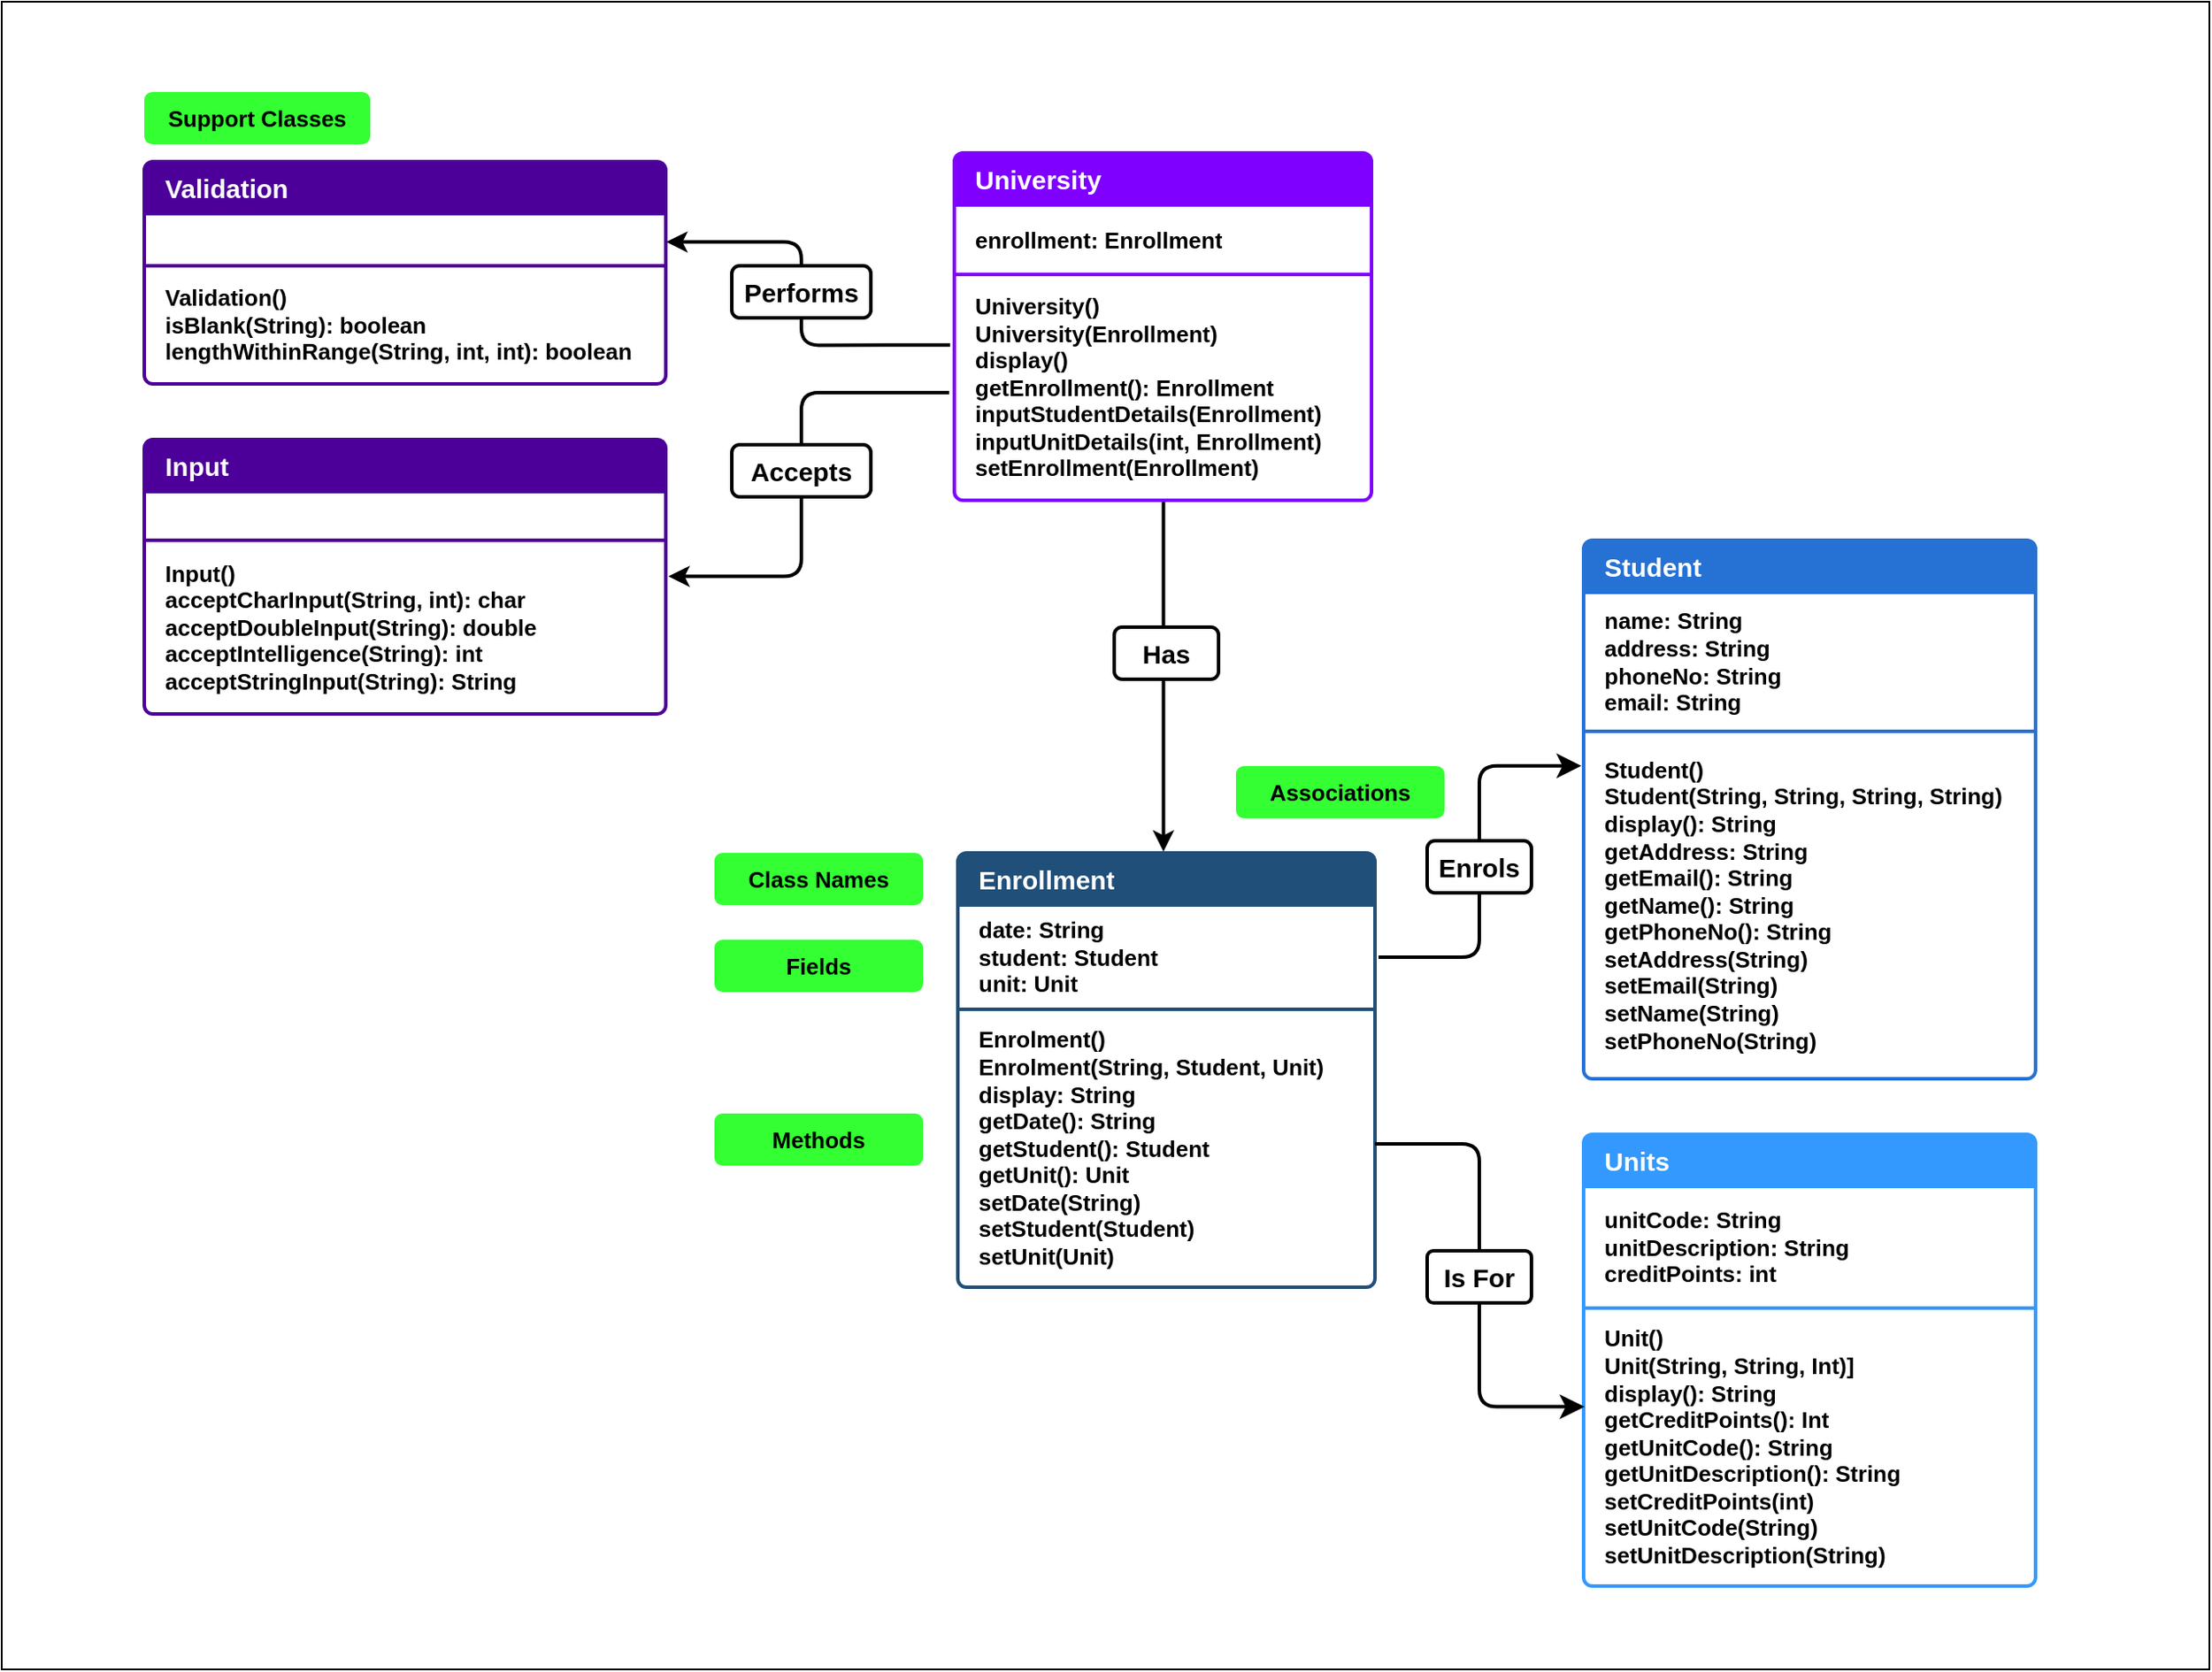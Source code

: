 <mxfile version="24.7.17">
  <diagram name="Page-1" id="dSvuV1CNV-9eOFvfghRx">
    <mxGraphModel dx="2074" dy="1244" grid="1" gridSize="10" guides="1" tooltips="1" connect="1" arrows="1" fold="1" page="1" pageScale="1" pageWidth="850" pageHeight="1100" math="0" shadow="0">
      <root>
        <mxCell id="0" />
        <mxCell id="1" parent="0" />
        <mxCell id="XH4O_Xo0e676Nhpj7tfd-2" style="edgeStyle=orthogonalEdgeStyle;rounded=1;orthogonalLoop=1;jettySize=auto;html=1;entryX=0.493;entryY=-0.024;entryDx=0;entryDy=0;entryPerimeter=0;curved=0;strokeWidth=2;" edge="1" parent="1" source="1uZrqkp9j0-TrwcevpsD-4" target="y66Isht47EPB-E9qdgSM-8">
          <mxGeometry relative="1" as="geometry">
            <Array as="points">
              <mxPoint x="708" y="363" />
            </Array>
          </mxGeometry>
        </mxCell>
        <mxCell id="y66Isht47EPB-E9qdgSM-59" value="" style="group;fillColor=none;" parent="1" vertex="1" connectable="0">
          <mxGeometry x="590" y="380" width="620" height="602" as="geometry" />
        </mxCell>
        <mxCell id="y66Isht47EPB-E9qdgSM-7" value="" style="swimlane;fontStyle=1;childLayout=stackLayout;horizontal=1;startSize=0;horizontalStack=0;resizeParent=1;resizeParentMax=0;resizeLast=0;collapsible=0;marginBottom=0;whiteSpace=wrap;html=1;strokeColor=none;fillColor=none;strokeWidth=2;labelPadding=0;labelBorderColor=none;fontSize=13;shadow=0;perimeterSpacing=0;swimlaneLine=0;" parent="y66Isht47EPB-E9qdgSM-59" vertex="1">
          <mxGeometry y="180" width="240" height="250" as="geometry" />
        </mxCell>
        <mxCell id="y66Isht47EPB-E9qdgSM-8" value="Enrollment" style="text;strokeColor=#214f79;fillColor=#204f79;align=left;verticalAlign=middle;spacingLeft=10;spacingRight=10;overflow=hidden;points=[[0,0.5],[1,0.5]];portConstraint=eastwest;rotatable=0;whiteSpace=wrap;html=1;shape=mxgraph.bootstrap.topButton;rSize=5;fontColor=#ffffff;labelBackgroundColor=none;fontSize=15;fontStyle=1;fontFamily=Helvetica;strokeWidth=2;labelPadding=0;labelBorderColor=none;shadow=0;perimeterSpacing=0;swimlaneLine=0;" parent="y66Isht47EPB-E9qdgSM-7" vertex="1">
          <mxGeometry width="240" height="30" as="geometry" />
        </mxCell>
        <mxCell id="y66Isht47EPB-E9qdgSM-9" value="date: String&lt;div style=&quot;font-size: 13px;&quot;&gt;student: Student&lt;/div&gt;&lt;div style=&quot;font-size: 13px;&quot;&gt;unit: Unit&lt;/div&gt;" style="text;strokeColor=#214f79;fillColor=#FFFFFF;align=left;verticalAlign=middle;spacingLeft=10;spacingRight=10;overflow=hidden;points=[[0,0.5],[1,0.5]];portConstraint=eastwest;rotatable=0;whiteSpace=wrap;html=1;rSize=5;fontColor=#000000;strokeWidth=2;labelPadding=0;labelBorderColor=none;fontSize=13;fontStyle=1;shadow=0;perimeterSpacing=0;swimlaneLine=0;" parent="y66Isht47EPB-E9qdgSM-7" vertex="1">
          <mxGeometry y="30" width="240" height="60" as="geometry" />
        </mxCell>
        <mxCell id="y66Isht47EPB-E9qdgSM-12" value="Enrolment()&lt;div style=&quot;font-size: 13px;&quot;&gt;Enrolment(String, Student, Unit)&lt;/div&gt;&lt;div style=&quot;font-size: 13px;&quot;&gt;display: String&lt;/div&gt;&lt;div style=&quot;font-size: 13px;&quot;&gt;getDate(): String&lt;/div&gt;&lt;div style=&quot;font-size: 13px;&quot;&gt;getStudent(): Student&lt;/div&gt;&lt;div style=&quot;font-size: 13px;&quot;&gt;getUnit(): Unit&lt;/div&gt;&lt;div style=&quot;font-size: 13px;&quot;&gt;setDate(String)&lt;/div&gt;&lt;div style=&quot;font-size: 13px;&quot;&gt;setStudent(Student)&lt;/div&gt;&lt;div style=&quot;font-size: 13px;&quot;&gt;setUnit(Unit)&lt;/div&gt;" style="text;strokeColor=#214f79;fillColor=#FFFFFF;align=left;verticalAlign=middle;spacingLeft=10;spacingRight=10;overflow=hidden;points=[[0,0.5],[1,0.5]];portConstraint=eastwest;rotatable=0;whiteSpace=wrap;html=1;shape=mxgraph.bootstrap.bottomButton;rSize=5;fontColor=#000000;strokeWidth=2;labelPadding=0;labelBorderColor=none;fontSize=13;fontStyle=1;shadow=0;perimeterSpacing=0;swimlaneLine=0;" parent="y66Isht47EPB-E9qdgSM-7" vertex="1">
          <mxGeometry y="90" width="240" height="160" as="geometry" />
        </mxCell>
        <mxCell id="y66Isht47EPB-E9qdgSM-31" value="" style="swimlane;fontStyle=1;childLayout=stackLayout;horizontal=1;startSize=0;horizontalStack=0;resizeParent=1;resizeParentMax=0;resizeLast=0;collapsible=0;marginBottom=0;whiteSpace=wrap;html=1;strokeColor=none;fillColor=none;strokeWidth=2;labelPadding=0;labelBorderColor=none;fontSize=13;shadow=0;perimeterSpacing=0;swimlaneLine=0;" parent="y66Isht47EPB-E9qdgSM-59" vertex="1">
          <mxGeometry x="360" width="260" height="310" as="geometry" />
        </mxCell>
        <mxCell id="y66Isht47EPB-E9qdgSM-32" value="Student" style="text;strokeColor=#2671d4;fillColor=#2571d4;align=left;verticalAlign=middle;spacingLeft=10;spacingRight=10;overflow=hidden;points=[[0,0.5],[1,0.5]];portConstraint=eastwest;rotatable=0;whiteSpace=wrap;html=1;shape=mxgraph.bootstrap.topButton;rSize=5;fontColor=#ffffff;labelBackgroundColor=none;fontSize=15;fontStyle=1;fontFamily=Helvetica;strokeWidth=2;labelPadding=0;labelBorderColor=none;shadow=0;perimeterSpacing=0;swimlaneLine=0;" parent="y66Isht47EPB-E9qdgSM-31" vertex="1">
          <mxGeometry width="260" height="30" as="geometry" />
        </mxCell>
        <mxCell id="y66Isht47EPB-E9qdgSM-33" value="name: String&lt;div&gt;address: String&lt;/div&gt;&lt;div&gt;phoneNo: String&lt;/div&gt;&lt;div&gt;email: String&lt;/div&gt;" style="text;strokeColor=#2671d4;fillColor=#FFFFFF;align=left;verticalAlign=middle;spacingLeft=10;spacingRight=10;overflow=hidden;points=[[0,0.5],[1,0.5]];portConstraint=eastwest;rotatable=0;whiteSpace=wrap;html=1;rSize=5;fontColor=#000000;strokeWidth=2;labelPadding=0;labelBorderColor=none;fontSize=13;fontStyle=1;shadow=0;perimeterSpacing=0;swimlaneLine=0;" parent="y66Isht47EPB-E9qdgSM-31" vertex="1">
          <mxGeometry y="30" width="260" height="80" as="geometry" />
        </mxCell>
        <mxCell id="y66Isht47EPB-E9qdgSM-34" value="Student()&lt;div&gt;Student(String, String, String, String)&lt;/div&gt;&lt;div&gt;display(): String&lt;/div&gt;&lt;div&gt;getAddress: String&lt;/div&gt;&lt;div&gt;getEmail(): String&lt;/div&gt;&lt;div&gt;getName(): String&lt;/div&gt;&lt;div&gt;getPhoneNo(): String&lt;/div&gt;&lt;div&gt;setAddress(String)&lt;/div&gt;&lt;div&gt;setEmail(String)&lt;/div&gt;&lt;div&gt;setName(String)&lt;/div&gt;&lt;div&gt;setPhoneNo(String)&lt;/div&gt;" style="text;strokeColor=#2671d4;fillColor=#FFFFFF;align=left;verticalAlign=middle;spacingLeft=10;spacingRight=10;overflow=hidden;points=[[0,0.5],[1,0.5]];portConstraint=eastwest;rotatable=0;whiteSpace=wrap;html=1;shape=mxgraph.bootstrap.bottomButton;rSize=5;fontColor=#000000;strokeWidth=2;labelPadding=0;labelBorderColor=none;fontSize=13;fontStyle=1;shadow=0;perimeterSpacing=0;swimlaneLine=0;" parent="y66Isht47EPB-E9qdgSM-31" vertex="1">
          <mxGeometry y="110" width="260" height="200" as="geometry" />
        </mxCell>
        <mxCell id="y66Isht47EPB-E9qdgSM-35" value="" style="swimlane;fontStyle=1;childLayout=stackLayout;horizontal=1;startSize=0;horizontalStack=0;resizeParent=1;resizeParentMax=0;resizeLast=0;collapsible=0;marginBottom=0;whiteSpace=wrap;html=1;strokeColor=none;fillColor=none;strokeWidth=2;labelPadding=0;labelBorderColor=none;fontSize=13;shadow=0;perimeterSpacing=0;swimlaneLine=0;" parent="y66Isht47EPB-E9qdgSM-59" vertex="1">
          <mxGeometry x="360" y="342" width="260" height="260" as="geometry" />
        </mxCell>
        <mxCell id="y66Isht47EPB-E9qdgSM-36" value="Units" style="text;strokeColor=#3399ff;fillColor=#3399FF;align=left;verticalAlign=middle;spacingLeft=10;spacingRight=10;overflow=hidden;points=[[0,0.5],[1,0.5]];portConstraint=eastwest;rotatable=0;whiteSpace=wrap;html=1;shape=mxgraph.bootstrap.topButton;rSize=5;fontColor=#ffffff;labelBackgroundColor=none;fontSize=15;fontStyle=1;fontFamily=Helvetica;strokeWidth=2;labelPadding=0;labelBorderColor=none;shadow=0;perimeterSpacing=0;swimlaneLine=0;" parent="y66Isht47EPB-E9qdgSM-35" vertex="1">
          <mxGeometry width="260" height="30" as="geometry" />
        </mxCell>
        <mxCell id="y66Isht47EPB-E9qdgSM-37" value="unitCode: String&lt;div&gt;unitDescription: String&lt;/div&gt;&lt;div&gt;creditPoints: int&lt;/div&gt;" style="text;strokeColor=#3399ff;fillColor=#FFFFFF;align=left;verticalAlign=middle;spacingLeft=10;spacingRight=10;overflow=hidden;points=[[0,0.5],[1,0.5]];portConstraint=eastwest;rotatable=0;whiteSpace=wrap;html=1;rSize=5;fontColor=#000000;strokeWidth=2;labelPadding=0;labelBorderColor=none;fontSize=13;fontStyle=1;shadow=0;perimeterSpacing=0;swimlaneLine=0;" parent="y66Isht47EPB-E9qdgSM-35" vertex="1">
          <mxGeometry y="30" width="260" height="70" as="geometry" />
        </mxCell>
        <mxCell id="y66Isht47EPB-E9qdgSM-38" value="Unit()&lt;div&gt;Unit(String, String, Int)]&lt;/div&gt;&lt;div&gt;display(): String&lt;/div&gt;&lt;div&gt;getCreditPoints(): Int&lt;/div&gt;&lt;div&gt;getUnitCode(): String&lt;/div&gt;&lt;div&gt;getUnitDescription(): String&lt;/div&gt;&lt;div&gt;setCreditPoints(int)&lt;/div&gt;&lt;div&gt;setUnitCode(String)&lt;/div&gt;&lt;div&gt;setUnitDescription(String)&lt;/div&gt;" style="text;strokeColor=#3399ff;fillColor=#FFFFFF;align=left;verticalAlign=middle;spacingLeft=10;spacingRight=10;overflow=hidden;points=[[0,0.5],[1,0.5]];portConstraint=eastwest;rotatable=0;whiteSpace=wrap;html=1;shape=mxgraph.bootstrap.bottomButton;rSize=5;fontColor=#000000;strokeWidth=2;labelPadding=0;labelBorderColor=none;fontSize=13;fontStyle=1;shadow=0;perimeterSpacing=0;swimlaneLine=0;" parent="y66Isht47EPB-E9qdgSM-35" vertex="1">
          <mxGeometry y="100" width="260" height="160" as="geometry" />
        </mxCell>
        <mxCell id="y66Isht47EPB-E9qdgSM-54" value="" style="edgeStyle=segmentEdgeStyle;endArrow=classic;html=1;curved=0;rounded=1;endSize=8;startSize=8;sourcePerimeterSpacing=0;targetPerimeterSpacing=0;fontSize=12;entryX=-0.005;entryY=0.419;entryDx=0;entryDy=0;strokeWidth=2;entryPerimeter=0;" parent="y66Isht47EPB-E9qdgSM-59" target="y66Isht47EPB-E9qdgSM-31" edge="1">
          <mxGeometry width="140" relative="1" as="geometry">
            <mxPoint x="242" y="240" as="sourcePoint" />
            <mxPoint x="340" y="410" as="targetPoint" />
            <Array as="points">
              <mxPoint x="300" y="240" />
              <mxPoint x="300" y="130" />
            </Array>
          </mxGeometry>
        </mxCell>
        <mxCell id="y66Isht47EPB-E9qdgSM-43" value="Enrols" style="text;strokeColor=default;fillColor=default;align=center;verticalAlign=middle;whiteSpace=wrap;rounded=1;fontSize=15;strokeWidth=2;fontStyle=1;labelBackgroundColor=default;gradientColor=none;imageHeight=22;" parent="y66Isht47EPB-E9qdgSM-59" vertex="1">
          <mxGeometry x="270" y="173" width="60" height="30" as="geometry" />
        </mxCell>
        <mxCell id="y66Isht47EPB-E9qdgSM-56" value="" style="edgeStyle=segmentEdgeStyle;endArrow=classic;html=1;curved=0;rounded=1;endSize=8;startSize=8;sourcePerimeterSpacing=0;targetPerimeterSpacing=0;fontSize=12;entryX=0.002;entryY=0.355;entryDx=0;entryDy=0;strokeWidth=2;entryPerimeter=0;" parent="y66Isht47EPB-E9qdgSM-59" target="y66Isht47EPB-E9qdgSM-38" edge="1">
          <mxGeometry width="140" relative="1" as="geometry">
            <mxPoint x="240" y="347.5" as="sourcePoint" />
            <mxPoint x="358" y="262.5" as="targetPoint" />
            <Array as="points">
              <mxPoint x="300" y="348" />
              <mxPoint x="300" y="499" />
            </Array>
          </mxGeometry>
        </mxCell>
        <mxCell id="y66Isht47EPB-E9qdgSM-44" value="Is For" style="text;strokeColor=default;fillColor=default;align=center;verticalAlign=middle;whiteSpace=wrap;rounded=1;fontSize=15;strokeWidth=2;fontStyle=1;labelBackgroundColor=default;gradientColor=none;arcSize=12;imageHeight=24;spacing=1;" parent="y66Isht47EPB-E9qdgSM-59" vertex="1">
          <mxGeometry x="270" y="409" width="60" height="30" as="geometry" />
        </mxCell>
        <mxCell id="7Wb6oGiZ9n-uL5kr2Mqo-4" value="Associations" style="rounded=1;whiteSpace=wrap;html=1;fillColor=#33FF33;fontColor=#000000;strokeColor=none;fontStyle=1;fontSize=13;imageHeight=24;" parent="y66Isht47EPB-E9qdgSM-59" vertex="1">
          <mxGeometry x="160" y="130" width="120" height="30" as="geometry" />
        </mxCell>
        <mxCell id="XH4O_Xo0e676Nhpj7tfd-3" value="Has" style="text;strokeColor=default;fillColor=default;align=center;verticalAlign=middle;whiteSpace=wrap;rounded=1;fontSize=15;strokeWidth=2;fontStyle=1;labelBackgroundColor=default;gradientColor=none;imageHeight=22;" vertex="1" parent="y66Isht47EPB-E9qdgSM-59">
          <mxGeometry x="90" y="50" width="60" height="30" as="geometry" />
        </mxCell>
        <mxCell id="7Wb6oGiZ9n-uL5kr2Mqo-1" value="Class Names" style="rounded=1;whiteSpace=wrap;html=1;fillColor=#33FF33;fontColor=#000000;strokeColor=none;fontStyle=1;fontSize=13;imageHeight=24;" parent="1" vertex="1">
          <mxGeometry x="450" y="560" width="120" height="30" as="geometry" />
        </mxCell>
        <mxCell id="7Wb6oGiZ9n-uL5kr2Mqo-2" value="Fields" style="rounded=1;whiteSpace=wrap;html=1;fillColor=#33FF33;fontColor=#000000;strokeColor=none;fontStyle=1;fontSize=13;imageHeight=24;" parent="1" vertex="1">
          <mxGeometry x="450" y="610" width="120" height="30" as="geometry" />
        </mxCell>
        <mxCell id="7Wb6oGiZ9n-uL5kr2Mqo-3" value="Methods" style="rounded=1;whiteSpace=wrap;html=1;fillColor=#33FF33;fontColor=#000000;strokeColor=none;fontStyle=1;fontSize=13;imageHeight=24;" parent="1" vertex="1">
          <mxGeometry x="450" y="710" width="120" height="30" as="geometry" />
        </mxCell>
        <mxCell id="1uZrqkp9j0-TrwcevpsD-2" value="University" style="text;strokeColor=#7F00FF;fillColor=#7F00FF;align=left;verticalAlign=middle;spacingLeft=10;spacingRight=10;overflow=hidden;points=[[0,0.5],[1,0.5]];portConstraint=eastwest;rotatable=0;whiteSpace=wrap;html=1;shape=mxgraph.bootstrap.topButton;rSize=5;fontColor=#ffffff;labelBackgroundColor=none;fontSize=15;fontStyle=1;fontFamily=Helvetica;strokeWidth=2;labelPadding=0;labelBorderColor=none;shadow=0;perimeterSpacing=0;swimlaneLine=0;container=0;" parent="1" vertex="1">
          <mxGeometry x="588" y="157" width="240" height="30" as="geometry" />
        </mxCell>
        <mxCell id="1uZrqkp9j0-TrwcevpsD-3" value="enrollment: Enrollment" style="text;strokeColor=#7F00FF;fillColor=#FFFFFF;align=left;verticalAlign=middle;spacingLeft=10;spacingRight=10;overflow=hidden;points=[[0,0.5],[1,0.5]];portConstraint=eastwest;rotatable=0;whiteSpace=wrap;html=1;rSize=5;fontColor=#000000;strokeWidth=2;labelPadding=0;labelBorderColor=none;fontSize=13;fontStyle=1;shadow=0;perimeterSpacing=0;swimlaneLine=0;container=0;" parent="1" vertex="1">
          <mxGeometry x="588" y="187" width="240" height="40" as="geometry" />
        </mxCell>
        <mxCell id="1uZrqkp9j0-TrwcevpsD-4" value="University()&lt;div&gt;University(Enrollment)&lt;/div&gt;&lt;div&gt;display()&lt;/div&gt;&lt;div&gt;getEnrollment(): Enrollment&lt;/div&gt;&lt;div&gt;inputStudentDetails(Enrollment)&lt;/div&gt;&lt;div&gt;inputUnitDetails(int, Enrollment)&lt;/div&gt;&lt;div&gt;setEnrollment(Enrollment)&lt;/div&gt;" style="text;strokeColor=#7F00FF;fillColor=#FFFFFF;align=left;verticalAlign=middle;spacingLeft=10;spacingRight=10;overflow=hidden;points=[[0,0.5],[1,0.5]];portConstraint=eastwest;rotatable=0;whiteSpace=wrap;html=1;shape=mxgraph.bootstrap.bottomButton;rSize=5;fontColor=#000000;strokeWidth=2;labelPadding=0;labelBorderColor=none;fontSize=13;fontStyle=1;shadow=0;perimeterSpacing=0;swimlaneLine=0;container=0;" parent="1" vertex="1">
          <mxGeometry x="588" y="227" width="240" height="130" as="geometry" />
        </mxCell>
        <mxCell id="XH4O_Xo0e676Nhpj7tfd-5" value="Validation" style="text;strokeColor=#4C0099;fillColor=#4C0099;align=left;verticalAlign=middle;spacingLeft=10;spacingRight=10;overflow=hidden;points=[[0,0.5],[1,0.5]];portConstraint=eastwest;rotatable=0;whiteSpace=wrap;html=1;shape=mxgraph.bootstrap.topButton;rSize=5;fontColor=#ffffff;labelBackgroundColor=none;fontSize=15;fontStyle=1;fontFamily=Helvetica;strokeWidth=2;labelPadding=0;labelBorderColor=none;shadow=0;perimeterSpacing=0;swimlaneLine=0;container=0;" vertex="1" parent="1">
          <mxGeometry x="122" y="162" width="300" height="30" as="geometry" />
        </mxCell>
        <mxCell id="XH4O_Xo0e676Nhpj7tfd-6" value="" style="text;strokeColor=#4C0099;fillColor=#FFFFFF;align=left;verticalAlign=middle;spacingLeft=10;spacingRight=10;overflow=hidden;points=[[0,0.5],[1,0.5]];portConstraint=eastwest;rotatable=0;whiteSpace=wrap;html=1;rSize=5;fontColor=#000000;strokeWidth=2;labelPadding=0;labelBorderColor=none;fontSize=13;fontStyle=1;shadow=0;perimeterSpacing=0;swimlaneLine=0;container=0;" vertex="1" parent="1">
          <mxGeometry x="122" y="192" width="300" height="30" as="geometry" />
        </mxCell>
        <mxCell id="XH4O_Xo0e676Nhpj7tfd-7" value="Validation()&lt;div&gt;isBlank(String): boolean&lt;/div&gt;&lt;div&gt;lengthWithinRange(String, int, int): boolean&lt;/div&gt;" style="text;strokeColor=#4C0099;fillColor=#FFFFFF;align=left;verticalAlign=middle;spacingLeft=10;spacingRight=10;overflow=hidden;points=[[0,0.5],[1,0.5]];portConstraint=eastwest;rotatable=0;whiteSpace=wrap;html=1;shape=mxgraph.bootstrap.bottomButton;rSize=5;fontColor=#000000;strokeWidth=2;labelPadding=0;labelBorderColor=none;fontSize=13;fontStyle=1;shadow=0;perimeterSpacing=0;swimlaneLine=0;container=0;" vertex="1" parent="1">
          <mxGeometry x="122" y="222" width="300" height="68" as="geometry" />
        </mxCell>
        <mxCell id="XH4O_Xo0e676Nhpj7tfd-8" value="Support Classes" style="rounded=1;whiteSpace=wrap;html=1;fillColor=#33FF33;fontColor=#000000;strokeColor=none;fontStyle=1;fontSize=13;imageHeight=24;" vertex="1" parent="1">
          <mxGeometry x="122" y="122" width="130" height="30" as="geometry" />
        </mxCell>
        <mxCell id="XH4O_Xo0e676Nhpj7tfd-9" value="Input" style="text;strokeColor=#4C0099;fillColor=#4C0099;align=left;verticalAlign=middle;spacingLeft=10;spacingRight=10;overflow=hidden;points=[[0,0.5],[1,0.5]];portConstraint=eastwest;rotatable=0;whiteSpace=wrap;html=1;shape=mxgraph.bootstrap.topButton;rSize=5;fontColor=#ffffff;labelBackgroundColor=none;fontSize=15;fontStyle=1;fontFamily=Helvetica;strokeWidth=2;labelPadding=0;labelBorderColor=none;shadow=0;perimeterSpacing=0;swimlaneLine=0;container=0;" vertex="1" parent="1">
          <mxGeometry x="122" y="322" width="300" height="30" as="geometry" />
        </mxCell>
        <mxCell id="XH4O_Xo0e676Nhpj7tfd-10" value="" style="text;strokeColor=#4C0099;fillColor=#FFFFFF;align=left;verticalAlign=middle;spacingLeft=10;spacingRight=10;overflow=hidden;points=[[0,0.5],[1,0.5]];portConstraint=eastwest;rotatable=0;whiteSpace=wrap;html=1;rSize=5;fontColor=#000000;strokeWidth=2;labelPadding=0;labelBorderColor=none;fontSize=13;fontStyle=1;shadow=0;perimeterSpacing=0;swimlaneLine=0;container=0;" vertex="1" parent="1">
          <mxGeometry x="122" y="352" width="300" height="30" as="geometry" />
        </mxCell>
        <mxCell id="XH4O_Xo0e676Nhpj7tfd-11" value="Input()&lt;div&gt;acceptCharInput(String, int): char&lt;/div&gt;&lt;div&gt;acceptDoubleInput(String): double&lt;/div&gt;&lt;div&gt;acceptIntelligence(String): int&lt;/div&gt;&lt;div&gt;acceptStringInput(String): String&lt;/div&gt;" style="text;strokeColor=#4C0099;fillColor=#FFFFFF;align=left;verticalAlign=middle;spacingLeft=10;spacingRight=10;overflow=hidden;points=[[0,0.5],[1,0.5]];portConstraint=eastwest;rotatable=0;whiteSpace=wrap;html=1;shape=mxgraph.bootstrap.bottomButton;rSize=5;fontColor=#000000;strokeWidth=2;labelPadding=0;labelBorderColor=none;fontSize=13;fontStyle=1;shadow=0;perimeterSpacing=0;swimlaneLine=0;container=0;" vertex="1" parent="1">
          <mxGeometry x="122" y="380" width="300" height="100" as="geometry" />
        </mxCell>
        <mxCell id="XH4O_Xo0e676Nhpj7tfd-23" style="edgeStyle=orthogonalEdgeStyle;rounded=1;orthogonalLoop=1;jettySize=auto;html=1;entryX=1.005;entryY=0.358;entryDx=0;entryDy=0;entryPerimeter=0;curved=0;strokeWidth=2;" edge="1" parent="1">
          <mxGeometry relative="1" as="geometry">
            <mxPoint x="585" y="295" as="sourcePoint" />
            <mxPoint x="423.5" y="400.8" as="targetPoint" />
            <Array as="points">
              <mxPoint x="500" y="295" />
              <mxPoint x="500" y="401" />
            </Array>
          </mxGeometry>
        </mxCell>
        <mxCell id="XH4O_Xo0e676Nhpj7tfd-25" style="edgeStyle=orthogonalEdgeStyle;rounded=1;orthogonalLoop=1;jettySize=auto;html=1;curved=0;strokeWidth=2;exitX=-0.01;exitY=0.459;exitDx=0;exitDy=0;exitPerimeter=0;entryX=1.001;entryY=0.078;entryDx=0;entryDy=0;entryPerimeter=0;" edge="1" parent="1">
          <mxGeometry relative="1" as="geometry">
            <mxPoint x="585.6" y="267.67" as="sourcePoint" />
            <mxPoint x="422.3" y="208.304" as="targetPoint" />
            <Array as="points">
              <mxPoint x="500" y="268" />
              <mxPoint x="500" y="208" />
            </Array>
          </mxGeometry>
        </mxCell>
        <mxCell id="XH4O_Xo0e676Nhpj7tfd-20" value="Performs" style="text;strokeColor=default;fillColor=default;align=center;verticalAlign=middle;whiteSpace=wrap;rounded=1;fontSize=15;strokeWidth=2;fontStyle=1;labelBackgroundColor=default;gradientColor=none;imageHeight=22;" vertex="1" parent="1">
          <mxGeometry x="460" y="222" width="80" height="30" as="geometry" />
        </mxCell>
        <mxCell id="XH4O_Xo0e676Nhpj7tfd-26" value="Accepts" style="text;strokeColor=default;fillColor=default;align=center;verticalAlign=middle;whiteSpace=wrap;rounded=1;fontSize=15;strokeWidth=2;fontStyle=1;labelBackgroundColor=default;gradientColor=none;imageHeight=22;" vertex="1" parent="1">
          <mxGeometry x="460" y="325" width="80" height="30" as="geometry" />
        </mxCell>
        <mxCell id="XH4O_Xo0e676Nhpj7tfd-28" value="" style="rounded=0;whiteSpace=wrap;html=1;gradientColor=default;fillColor=none;strokeColor=default;" vertex="1" parent="1">
          <mxGeometry x="40" y="70" width="1270" height="960" as="geometry" />
        </mxCell>
      </root>
    </mxGraphModel>
  </diagram>
</mxfile>
